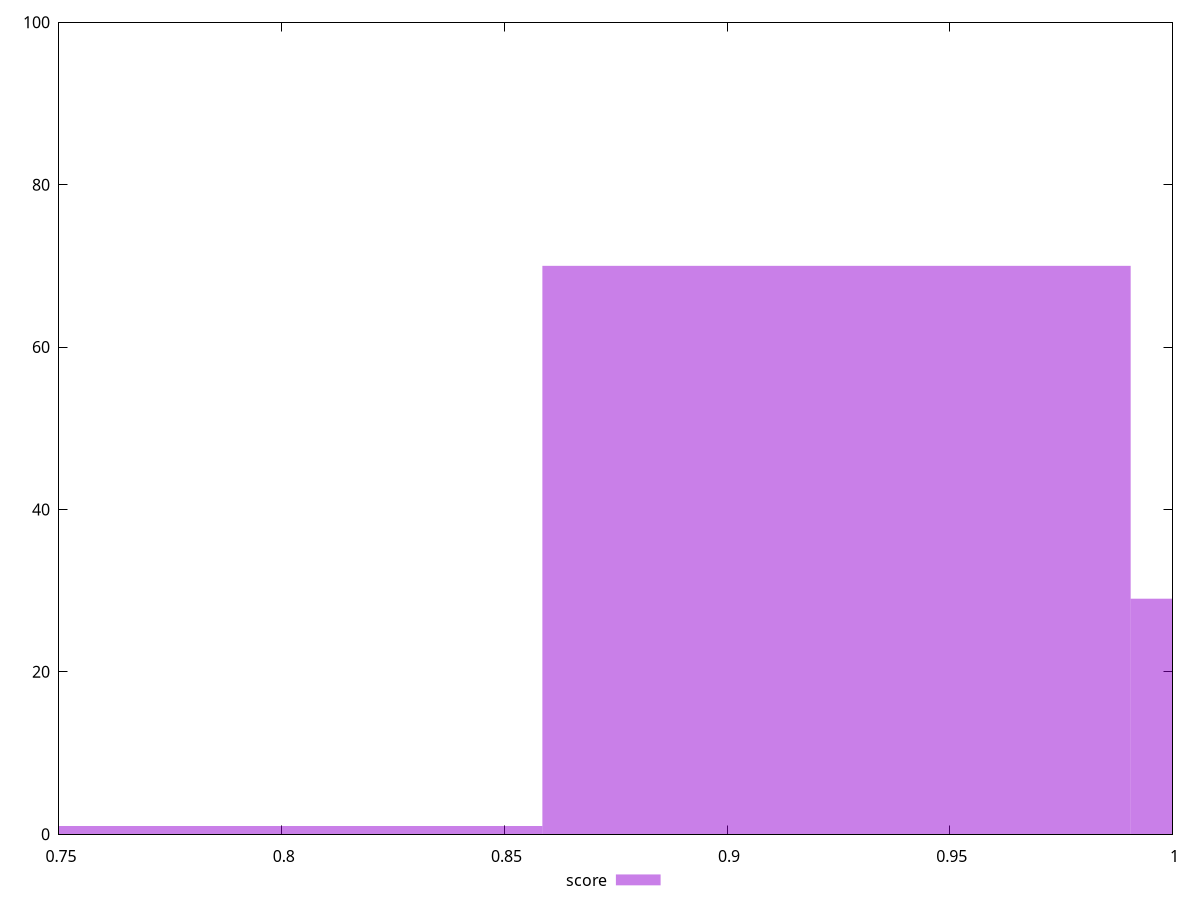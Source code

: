 reset

$score <<EOF
0.792486977573454 1
0.924568140502363 70
1.056649303431272 29
EOF

set key outside below
set boxwidth 0.132081162928909
set xrange [0.75:1]
set yrange [0:100]
set trange [0:100]
set style fill transparent solid 0.5 noborder
set terminal svg size 640, 490 enhanced background rgb 'white'
set output "report_00018_2021-02-10T15-25-16.877Z/unused-css-rules/samples/pages+cached+noadtech+nomedia/score/histogram.svg"

plot $score title "score" with boxes

reset
